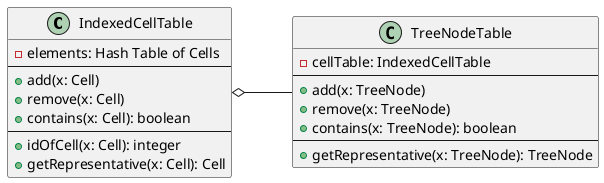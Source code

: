 @startuml
skinparam defaultFontName Times New Roman
left to right direction

class IndexedCellTable {
    -elements: Hash Table of Cells
    --
    +add(x: Cell)
    +remove(x: Cell)
    +contains(x: Cell): boolean
    --
    +idOfCell(x: Cell): integer
    +getRepresentative(x: Cell): Cell
}

class TreeNodeTable {
    -cellTable: IndexedCellTable
    --
    +add(x: TreeNode)
    +remove(x: TreeNode)
    +contains(x: TreeNode): boolean
    --
    +getRepresentative(x: TreeNode): TreeNode
}

IndexedCellTable o-- TreeNodeTable

@enduml